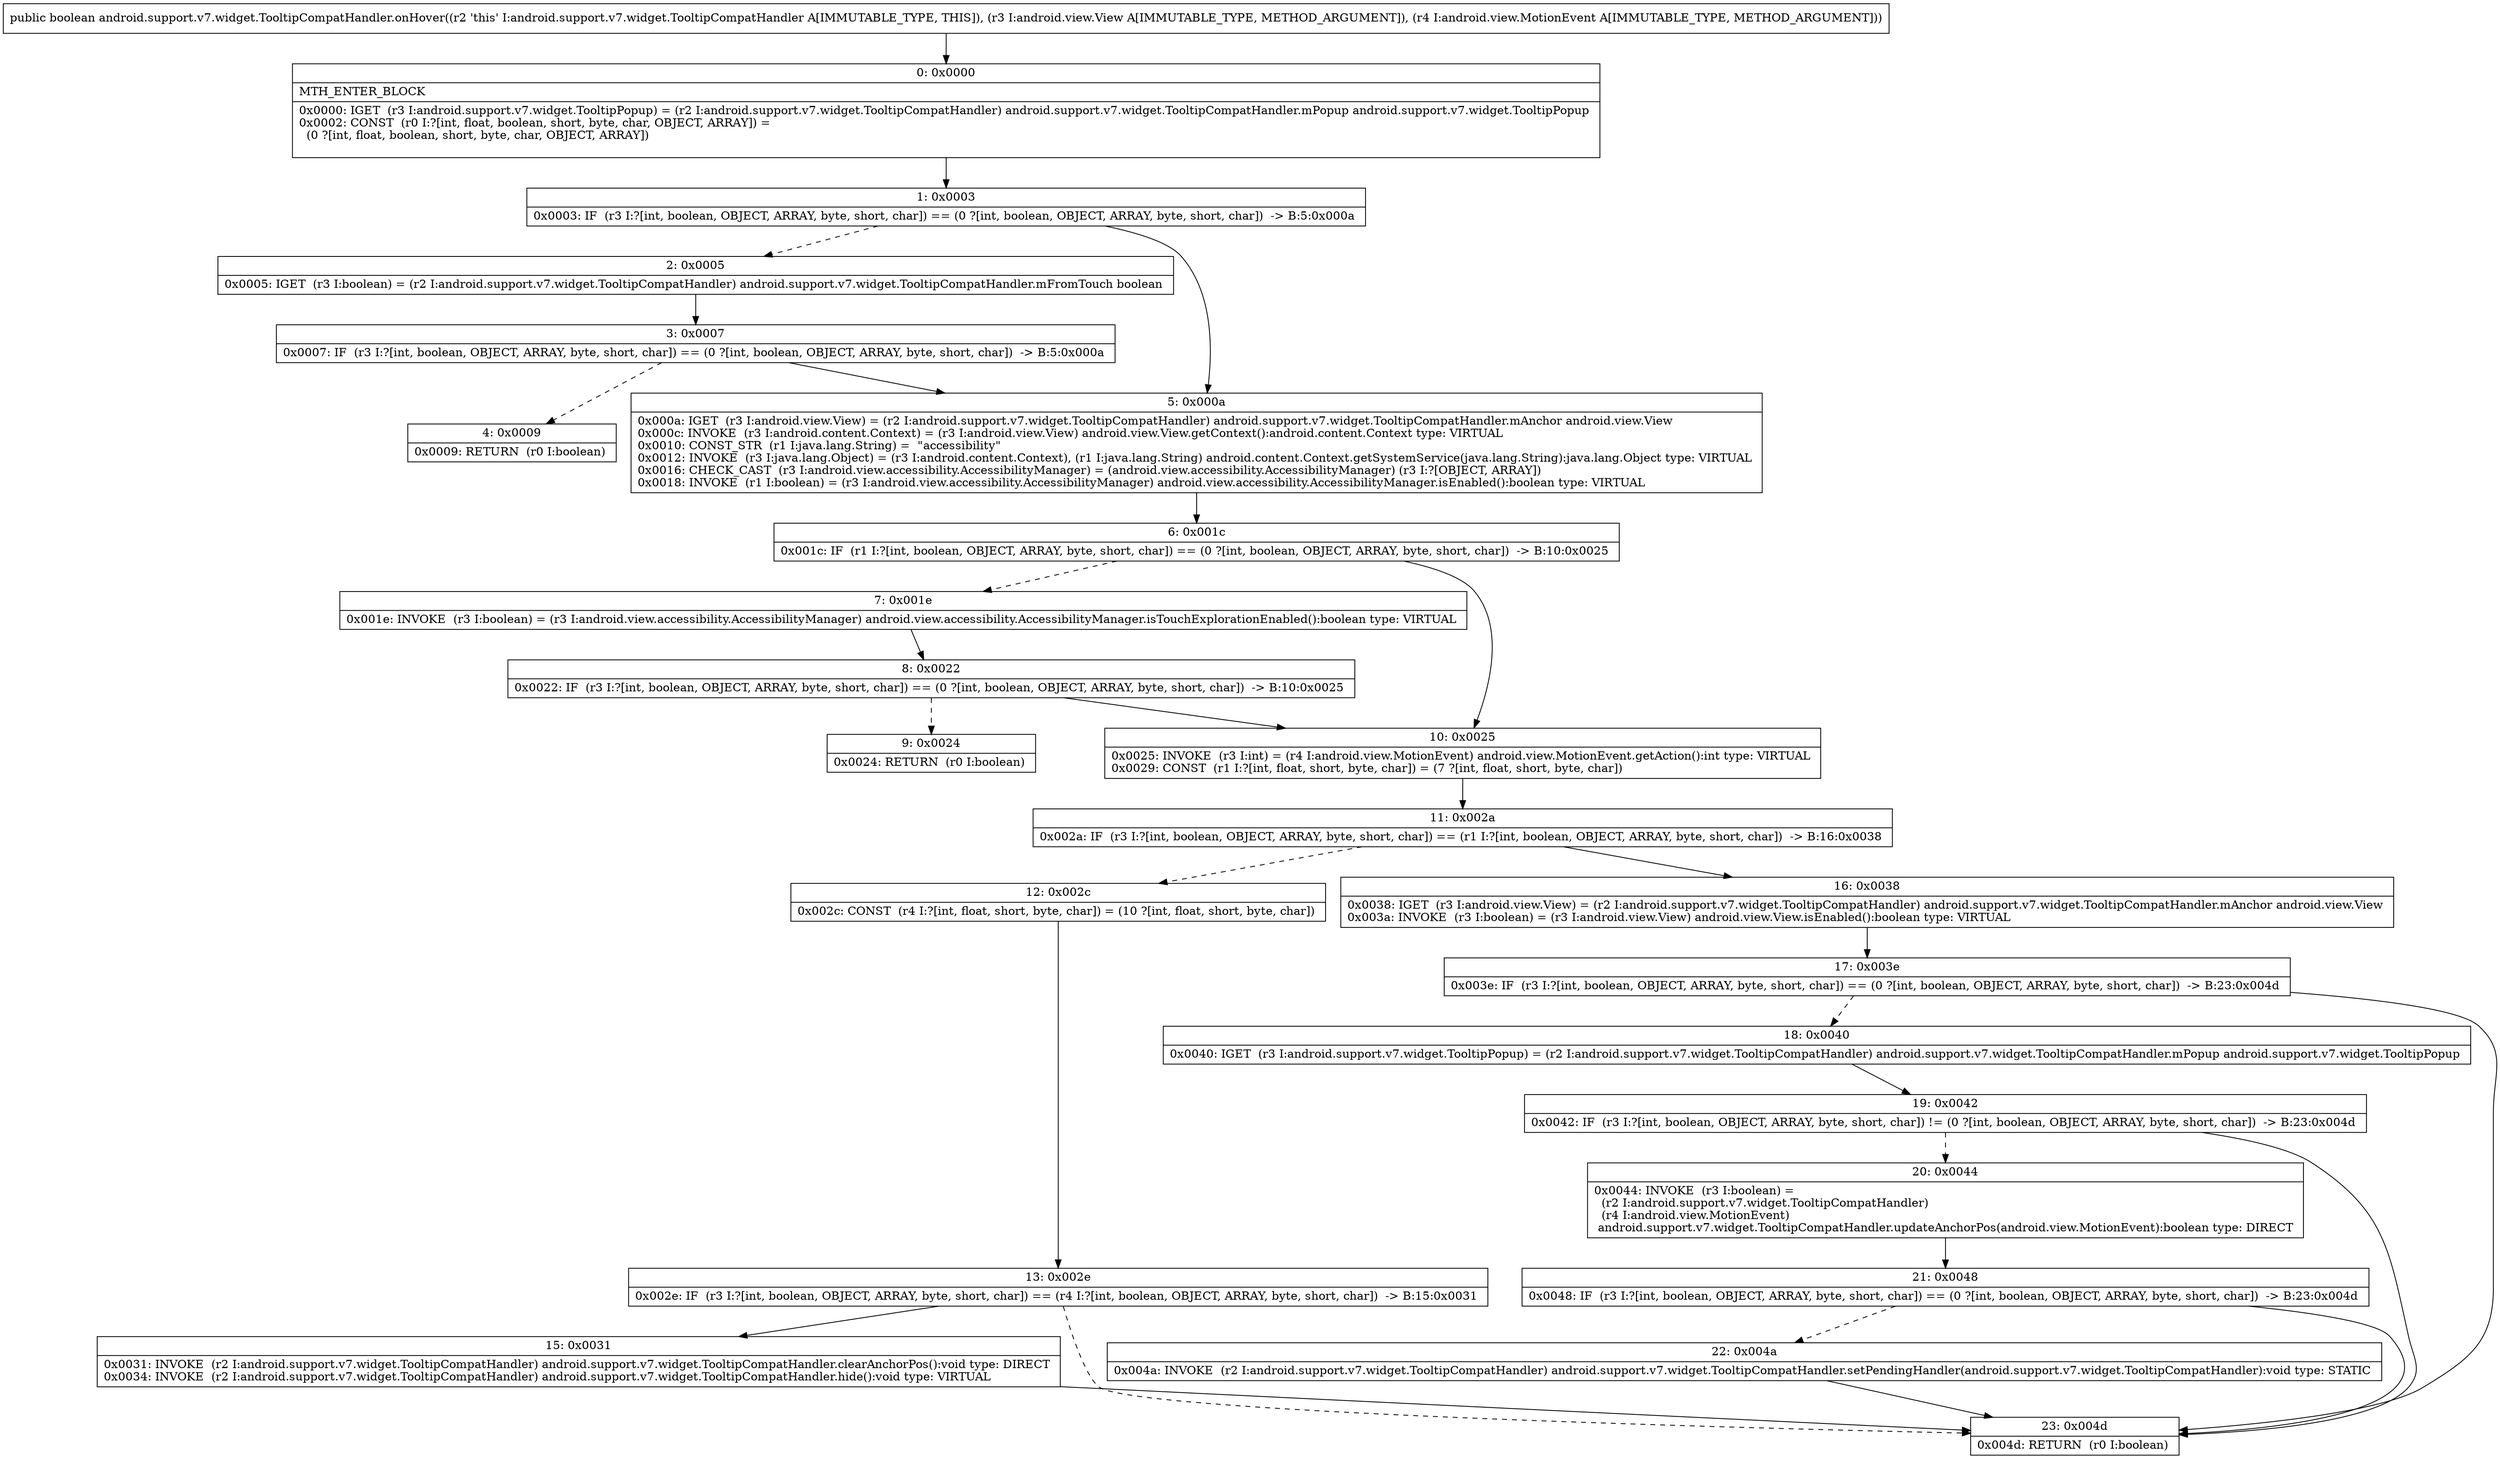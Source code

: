 digraph "CFG forandroid.support.v7.widget.TooltipCompatHandler.onHover(Landroid\/view\/View;Landroid\/view\/MotionEvent;)Z" {
Node_0 [shape=record,label="{0\:\ 0x0000|MTH_ENTER_BLOCK\l|0x0000: IGET  (r3 I:android.support.v7.widget.TooltipPopup) = (r2 I:android.support.v7.widget.TooltipCompatHandler) android.support.v7.widget.TooltipCompatHandler.mPopup android.support.v7.widget.TooltipPopup \l0x0002: CONST  (r0 I:?[int, float, boolean, short, byte, char, OBJECT, ARRAY]) = \l  (0 ?[int, float, boolean, short, byte, char, OBJECT, ARRAY])\l \l}"];
Node_1 [shape=record,label="{1\:\ 0x0003|0x0003: IF  (r3 I:?[int, boolean, OBJECT, ARRAY, byte, short, char]) == (0 ?[int, boolean, OBJECT, ARRAY, byte, short, char])  \-\> B:5:0x000a \l}"];
Node_2 [shape=record,label="{2\:\ 0x0005|0x0005: IGET  (r3 I:boolean) = (r2 I:android.support.v7.widget.TooltipCompatHandler) android.support.v7.widget.TooltipCompatHandler.mFromTouch boolean \l}"];
Node_3 [shape=record,label="{3\:\ 0x0007|0x0007: IF  (r3 I:?[int, boolean, OBJECT, ARRAY, byte, short, char]) == (0 ?[int, boolean, OBJECT, ARRAY, byte, short, char])  \-\> B:5:0x000a \l}"];
Node_4 [shape=record,label="{4\:\ 0x0009|0x0009: RETURN  (r0 I:boolean) \l}"];
Node_5 [shape=record,label="{5\:\ 0x000a|0x000a: IGET  (r3 I:android.view.View) = (r2 I:android.support.v7.widget.TooltipCompatHandler) android.support.v7.widget.TooltipCompatHandler.mAnchor android.view.View \l0x000c: INVOKE  (r3 I:android.content.Context) = (r3 I:android.view.View) android.view.View.getContext():android.content.Context type: VIRTUAL \l0x0010: CONST_STR  (r1 I:java.lang.String) =  \"accessibility\" \l0x0012: INVOKE  (r3 I:java.lang.Object) = (r3 I:android.content.Context), (r1 I:java.lang.String) android.content.Context.getSystemService(java.lang.String):java.lang.Object type: VIRTUAL \l0x0016: CHECK_CAST  (r3 I:android.view.accessibility.AccessibilityManager) = (android.view.accessibility.AccessibilityManager) (r3 I:?[OBJECT, ARRAY]) \l0x0018: INVOKE  (r1 I:boolean) = (r3 I:android.view.accessibility.AccessibilityManager) android.view.accessibility.AccessibilityManager.isEnabled():boolean type: VIRTUAL \l}"];
Node_6 [shape=record,label="{6\:\ 0x001c|0x001c: IF  (r1 I:?[int, boolean, OBJECT, ARRAY, byte, short, char]) == (0 ?[int, boolean, OBJECT, ARRAY, byte, short, char])  \-\> B:10:0x0025 \l}"];
Node_7 [shape=record,label="{7\:\ 0x001e|0x001e: INVOKE  (r3 I:boolean) = (r3 I:android.view.accessibility.AccessibilityManager) android.view.accessibility.AccessibilityManager.isTouchExplorationEnabled():boolean type: VIRTUAL \l}"];
Node_8 [shape=record,label="{8\:\ 0x0022|0x0022: IF  (r3 I:?[int, boolean, OBJECT, ARRAY, byte, short, char]) == (0 ?[int, boolean, OBJECT, ARRAY, byte, short, char])  \-\> B:10:0x0025 \l}"];
Node_9 [shape=record,label="{9\:\ 0x0024|0x0024: RETURN  (r0 I:boolean) \l}"];
Node_10 [shape=record,label="{10\:\ 0x0025|0x0025: INVOKE  (r3 I:int) = (r4 I:android.view.MotionEvent) android.view.MotionEvent.getAction():int type: VIRTUAL \l0x0029: CONST  (r1 I:?[int, float, short, byte, char]) = (7 ?[int, float, short, byte, char]) \l}"];
Node_11 [shape=record,label="{11\:\ 0x002a|0x002a: IF  (r3 I:?[int, boolean, OBJECT, ARRAY, byte, short, char]) == (r1 I:?[int, boolean, OBJECT, ARRAY, byte, short, char])  \-\> B:16:0x0038 \l}"];
Node_12 [shape=record,label="{12\:\ 0x002c|0x002c: CONST  (r4 I:?[int, float, short, byte, char]) = (10 ?[int, float, short, byte, char]) \l}"];
Node_13 [shape=record,label="{13\:\ 0x002e|0x002e: IF  (r3 I:?[int, boolean, OBJECT, ARRAY, byte, short, char]) == (r4 I:?[int, boolean, OBJECT, ARRAY, byte, short, char])  \-\> B:15:0x0031 \l}"];
Node_15 [shape=record,label="{15\:\ 0x0031|0x0031: INVOKE  (r2 I:android.support.v7.widget.TooltipCompatHandler) android.support.v7.widget.TooltipCompatHandler.clearAnchorPos():void type: DIRECT \l0x0034: INVOKE  (r2 I:android.support.v7.widget.TooltipCompatHandler) android.support.v7.widget.TooltipCompatHandler.hide():void type: VIRTUAL \l}"];
Node_16 [shape=record,label="{16\:\ 0x0038|0x0038: IGET  (r3 I:android.view.View) = (r2 I:android.support.v7.widget.TooltipCompatHandler) android.support.v7.widget.TooltipCompatHandler.mAnchor android.view.View \l0x003a: INVOKE  (r3 I:boolean) = (r3 I:android.view.View) android.view.View.isEnabled():boolean type: VIRTUAL \l}"];
Node_17 [shape=record,label="{17\:\ 0x003e|0x003e: IF  (r3 I:?[int, boolean, OBJECT, ARRAY, byte, short, char]) == (0 ?[int, boolean, OBJECT, ARRAY, byte, short, char])  \-\> B:23:0x004d \l}"];
Node_18 [shape=record,label="{18\:\ 0x0040|0x0040: IGET  (r3 I:android.support.v7.widget.TooltipPopup) = (r2 I:android.support.v7.widget.TooltipCompatHandler) android.support.v7.widget.TooltipCompatHandler.mPopup android.support.v7.widget.TooltipPopup \l}"];
Node_19 [shape=record,label="{19\:\ 0x0042|0x0042: IF  (r3 I:?[int, boolean, OBJECT, ARRAY, byte, short, char]) != (0 ?[int, boolean, OBJECT, ARRAY, byte, short, char])  \-\> B:23:0x004d \l}"];
Node_20 [shape=record,label="{20\:\ 0x0044|0x0044: INVOKE  (r3 I:boolean) = \l  (r2 I:android.support.v7.widget.TooltipCompatHandler)\l  (r4 I:android.view.MotionEvent)\l android.support.v7.widget.TooltipCompatHandler.updateAnchorPos(android.view.MotionEvent):boolean type: DIRECT \l}"];
Node_21 [shape=record,label="{21\:\ 0x0048|0x0048: IF  (r3 I:?[int, boolean, OBJECT, ARRAY, byte, short, char]) == (0 ?[int, boolean, OBJECT, ARRAY, byte, short, char])  \-\> B:23:0x004d \l}"];
Node_22 [shape=record,label="{22\:\ 0x004a|0x004a: INVOKE  (r2 I:android.support.v7.widget.TooltipCompatHandler) android.support.v7.widget.TooltipCompatHandler.setPendingHandler(android.support.v7.widget.TooltipCompatHandler):void type: STATIC \l}"];
Node_23 [shape=record,label="{23\:\ 0x004d|0x004d: RETURN  (r0 I:boolean) \l}"];
MethodNode[shape=record,label="{public boolean android.support.v7.widget.TooltipCompatHandler.onHover((r2 'this' I:android.support.v7.widget.TooltipCompatHandler A[IMMUTABLE_TYPE, THIS]), (r3 I:android.view.View A[IMMUTABLE_TYPE, METHOD_ARGUMENT]), (r4 I:android.view.MotionEvent A[IMMUTABLE_TYPE, METHOD_ARGUMENT])) }"];
MethodNode -> Node_0;
Node_0 -> Node_1;
Node_1 -> Node_2[style=dashed];
Node_1 -> Node_5;
Node_2 -> Node_3;
Node_3 -> Node_4[style=dashed];
Node_3 -> Node_5;
Node_5 -> Node_6;
Node_6 -> Node_7[style=dashed];
Node_6 -> Node_10;
Node_7 -> Node_8;
Node_8 -> Node_9[style=dashed];
Node_8 -> Node_10;
Node_10 -> Node_11;
Node_11 -> Node_12[style=dashed];
Node_11 -> Node_16;
Node_12 -> Node_13;
Node_13 -> Node_15;
Node_13 -> Node_23[style=dashed];
Node_15 -> Node_23;
Node_16 -> Node_17;
Node_17 -> Node_18[style=dashed];
Node_17 -> Node_23;
Node_18 -> Node_19;
Node_19 -> Node_20[style=dashed];
Node_19 -> Node_23;
Node_20 -> Node_21;
Node_21 -> Node_22[style=dashed];
Node_21 -> Node_23;
Node_22 -> Node_23;
}

